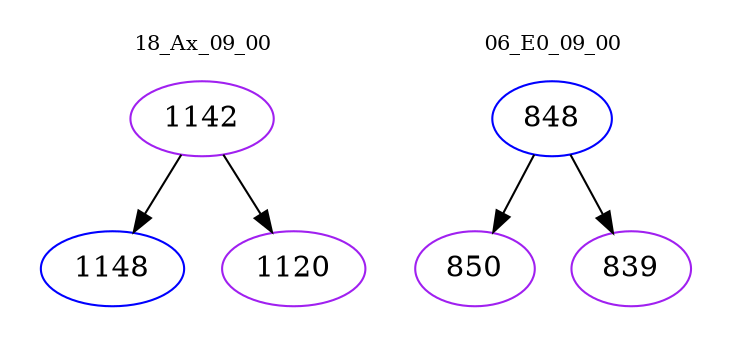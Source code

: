 digraph{
subgraph cluster_0 {
color = white
label = "18_Ax_09_00";
fontsize=10;
T0_1142 [label="1142", color="purple"]
T0_1142 -> T0_1148 [color="black"]
T0_1148 [label="1148", color="blue"]
T0_1142 -> T0_1120 [color="black"]
T0_1120 [label="1120", color="purple"]
}
subgraph cluster_1 {
color = white
label = "06_E0_09_00";
fontsize=10;
T1_848 [label="848", color="blue"]
T1_848 -> T1_850 [color="black"]
T1_850 [label="850", color="purple"]
T1_848 -> T1_839 [color="black"]
T1_839 [label="839", color="purple"]
}
}
